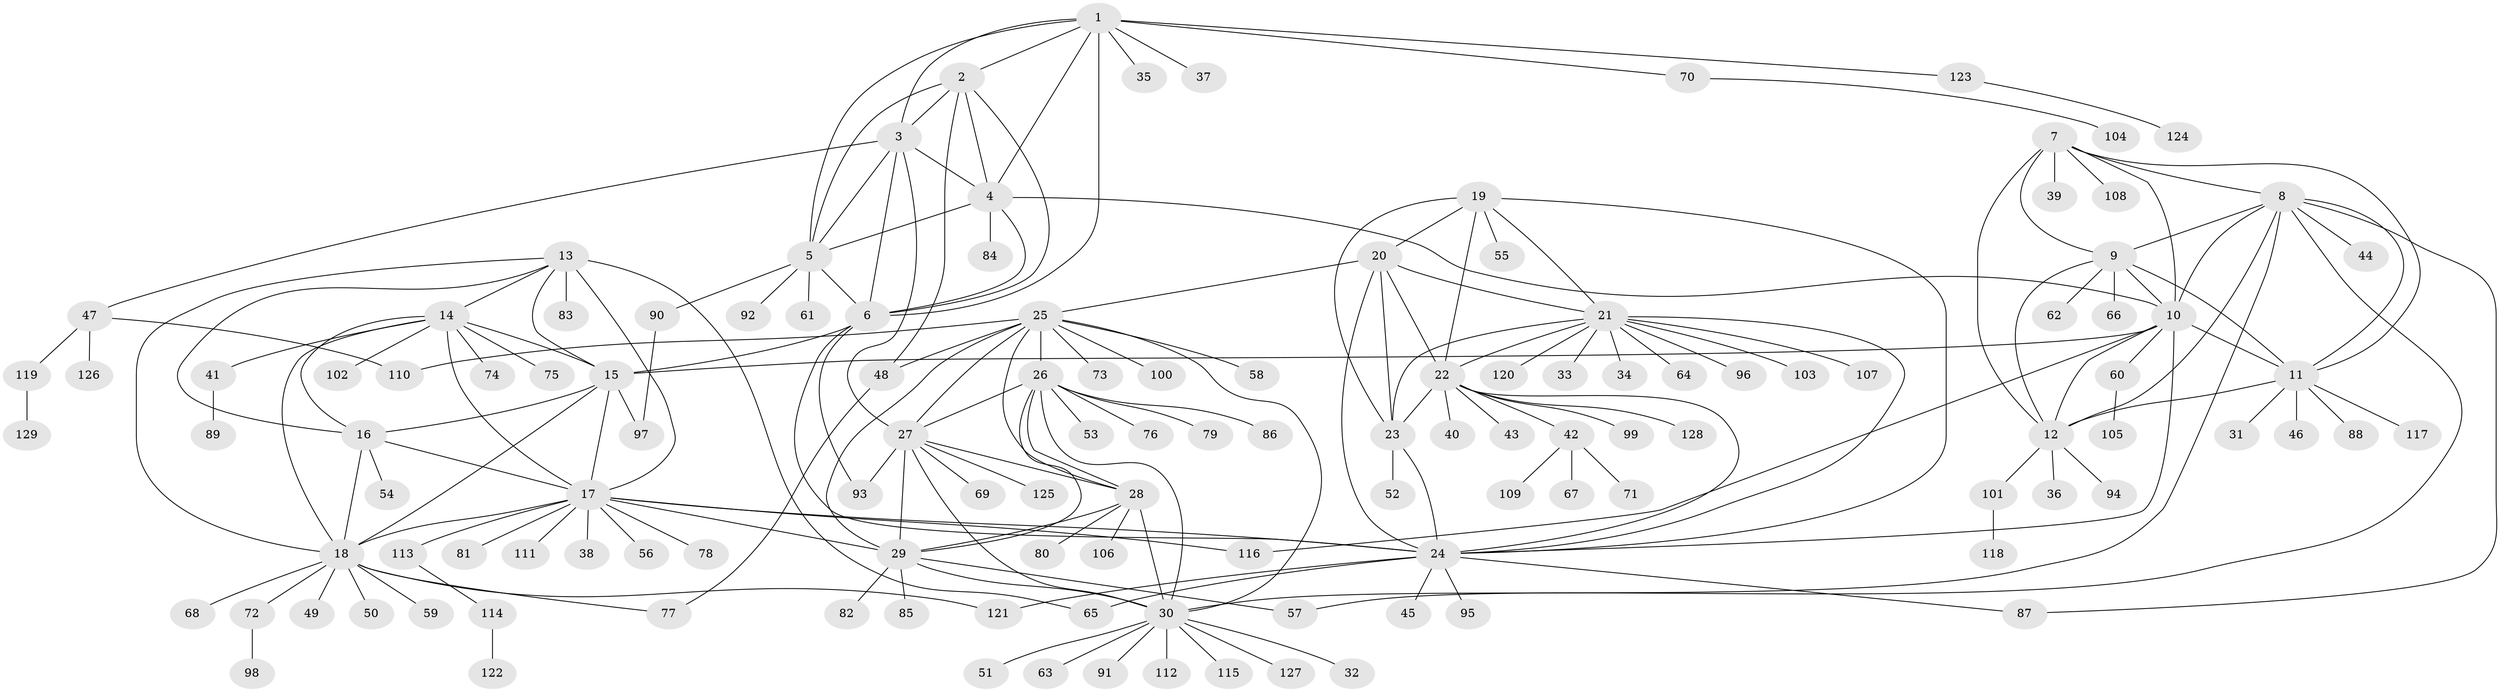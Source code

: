// coarse degree distribution, {4: 0.03125, 10: 0.03125, 5: 0.03125, 8: 0.03125, 7: 0.015625, 1: 0.78125, 12: 0.03125, 2: 0.03125, 13: 0.015625}
// Generated by graph-tools (version 1.1) at 2025/59/03/04/25 21:59:08]
// undirected, 129 vertices, 194 edges
graph export_dot {
graph [start="1"]
  node [color=gray90,style=filled];
  1;
  2;
  3;
  4;
  5;
  6;
  7;
  8;
  9;
  10;
  11;
  12;
  13;
  14;
  15;
  16;
  17;
  18;
  19;
  20;
  21;
  22;
  23;
  24;
  25;
  26;
  27;
  28;
  29;
  30;
  31;
  32;
  33;
  34;
  35;
  36;
  37;
  38;
  39;
  40;
  41;
  42;
  43;
  44;
  45;
  46;
  47;
  48;
  49;
  50;
  51;
  52;
  53;
  54;
  55;
  56;
  57;
  58;
  59;
  60;
  61;
  62;
  63;
  64;
  65;
  66;
  67;
  68;
  69;
  70;
  71;
  72;
  73;
  74;
  75;
  76;
  77;
  78;
  79;
  80;
  81;
  82;
  83;
  84;
  85;
  86;
  87;
  88;
  89;
  90;
  91;
  92;
  93;
  94;
  95;
  96;
  97;
  98;
  99;
  100;
  101;
  102;
  103;
  104;
  105;
  106;
  107;
  108;
  109;
  110;
  111;
  112;
  113;
  114;
  115;
  116;
  117;
  118;
  119;
  120;
  121;
  122;
  123;
  124;
  125;
  126;
  127;
  128;
  129;
  1 -- 2;
  1 -- 3;
  1 -- 4;
  1 -- 5;
  1 -- 6;
  1 -- 35;
  1 -- 37;
  1 -- 70;
  1 -- 123;
  2 -- 3;
  2 -- 4;
  2 -- 5;
  2 -- 6;
  2 -- 48;
  3 -- 4;
  3 -- 5;
  3 -- 6;
  3 -- 27;
  3 -- 47;
  4 -- 5;
  4 -- 6;
  4 -- 10;
  4 -- 84;
  5 -- 6;
  5 -- 61;
  5 -- 90;
  5 -- 92;
  6 -- 15;
  6 -- 24;
  6 -- 93;
  7 -- 8;
  7 -- 9;
  7 -- 10;
  7 -- 11;
  7 -- 12;
  7 -- 39;
  7 -- 108;
  8 -- 9;
  8 -- 10;
  8 -- 11;
  8 -- 12;
  8 -- 30;
  8 -- 44;
  8 -- 57;
  8 -- 87;
  9 -- 10;
  9 -- 11;
  9 -- 12;
  9 -- 62;
  9 -- 66;
  10 -- 11;
  10 -- 12;
  10 -- 15;
  10 -- 24;
  10 -- 60;
  10 -- 116;
  11 -- 12;
  11 -- 31;
  11 -- 46;
  11 -- 88;
  11 -- 117;
  12 -- 36;
  12 -- 94;
  12 -- 101;
  13 -- 14;
  13 -- 15;
  13 -- 16;
  13 -- 17;
  13 -- 18;
  13 -- 65;
  13 -- 83;
  14 -- 15;
  14 -- 16;
  14 -- 17;
  14 -- 18;
  14 -- 41;
  14 -- 74;
  14 -- 75;
  14 -- 102;
  15 -- 16;
  15 -- 17;
  15 -- 18;
  15 -- 97;
  16 -- 17;
  16 -- 18;
  16 -- 54;
  17 -- 18;
  17 -- 24;
  17 -- 29;
  17 -- 38;
  17 -- 56;
  17 -- 78;
  17 -- 81;
  17 -- 111;
  17 -- 113;
  17 -- 116;
  18 -- 49;
  18 -- 50;
  18 -- 59;
  18 -- 68;
  18 -- 72;
  18 -- 77;
  18 -- 121;
  19 -- 20;
  19 -- 21;
  19 -- 22;
  19 -- 23;
  19 -- 24;
  19 -- 55;
  20 -- 21;
  20 -- 22;
  20 -- 23;
  20 -- 24;
  20 -- 25;
  21 -- 22;
  21 -- 23;
  21 -- 24;
  21 -- 33;
  21 -- 34;
  21 -- 64;
  21 -- 96;
  21 -- 103;
  21 -- 107;
  21 -- 120;
  22 -- 23;
  22 -- 24;
  22 -- 40;
  22 -- 42;
  22 -- 43;
  22 -- 99;
  22 -- 128;
  23 -- 24;
  23 -- 52;
  24 -- 45;
  24 -- 65;
  24 -- 87;
  24 -- 95;
  24 -- 121;
  25 -- 26;
  25 -- 27;
  25 -- 28;
  25 -- 29;
  25 -- 30;
  25 -- 48;
  25 -- 58;
  25 -- 73;
  25 -- 100;
  25 -- 110;
  26 -- 27;
  26 -- 28;
  26 -- 29;
  26 -- 30;
  26 -- 53;
  26 -- 76;
  26 -- 79;
  26 -- 86;
  27 -- 28;
  27 -- 29;
  27 -- 30;
  27 -- 69;
  27 -- 93;
  27 -- 125;
  28 -- 29;
  28 -- 30;
  28 -- 80;
  28 -- 106;
  29 -- 30;
  29 -- 57;
  29 -- 82;
  29 -- 85;
  30 -- 32;
  30 -- 51;
  30 -- 63;
  30 -- 91;
  30 -- 112;
  30 -- 115;
  30 -- 127;
  41 -- 89;
  42 -- 67;
  42 -- 71;
  42 -- 109;
  47 -- 110;
  47 -- 119;
  47 -- 126;
  48 -- 77;
  60 -- 105;
  70 -- 104;
  72 -- 98;
  90 -- 97;
  101 -- 118;
  113 -- 114;
  114 -- 122;
  119 -- 129;
  123 -- 124;
}
